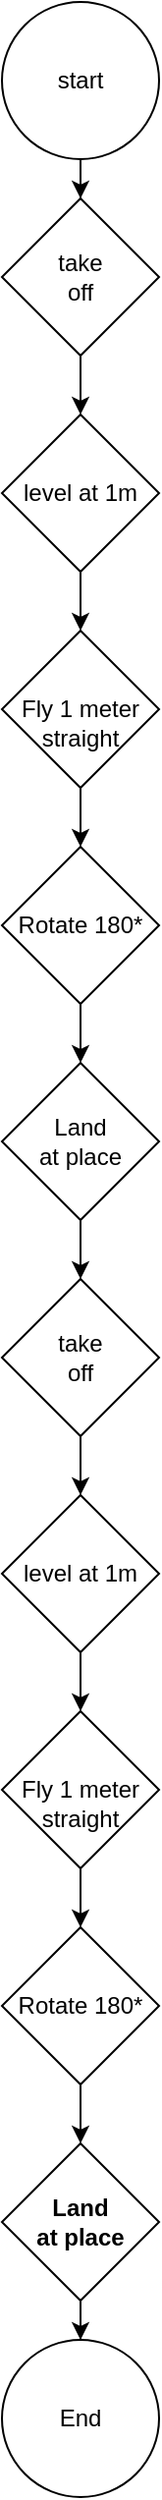 <mxfile version="13.6.2" type="device"><diagram id="barZakor4AVt-e_W5364" name="Page-1"><mxGraphModel dx="1205" dy="696" grid="1" gridSize="10" guides="1" tooltips="1" connect="1" arrows="1" fold="1" page="1" pageScale="1" pageWidth="827" pageHeight="1169" math="0" shadow="0"><root><mxCell id="0"/><mxCell id="1" parent="0"/><mxCell id="zGw09L1moxDsz5xkCMjM-11" value="" style="edgeStyle=orthogonalEdgeStyle;rounded=0;orthogonalLoop=1;jettySize=auto;html=1;" edge="1" parent="1" source="zGw09L1moxDsz5xkCMjM-1" target="zGw09L1moxDsz5xkCMjM-2"><mxGeometry relative="1" as="geometry"/></mxCell><mxCell id="zGw09L1moxDsz5xkCMjM-1" value="start" style="ellipse;whiteSpace=wrap;html=1;aspect=fixed;" vertex="1" parent="1"><mxGeometry x="374" y="190" width="80" height="80" as="geometry"/></mxCell><mxCell id="zGw09L1moxDsz5xkCMjM-4" value="" style="edgeStyle=orthogonalEdgeStyle;rounded=0;orthogonalLoop=1;jettySize=auto;html=1;" edge="1" parent="1" source="zGw09L1moxDsz5xkCMjM-2" target="zGw09L1moxDsz5xkCMjM-3"><mxGeometry relative="1" as="geometry"/></mxCell><mxCell id="zGw09L1moxDsz5xkCMjM-2" value="take&lt;br&gt;off" style="rhombus;whiteSpace=wrap;html=1;" vertex="1" parent="1"><mxGeometry x="374" y="290" width="80" height="80" as="geometry"/></mxCell><mxCell id="zGw09L1moxDsz5xkCMjM-6" value="" style="edgeStyle=orthogonalEdgeStyle;rounded=0;orthogonalLoop=1;jettySize=auto;html=1;" edge="1" parent="1" source="zGw09L1moxDsz5xkCMjM-3" target="zGw09L1moxDsz5xkCMjM-5"><mxGeometry relative="1" as="geometry"/></mxCell><mxCell id="zGw09L1moxDsz5xkCMjM-3" value="level at 1m" style="rhombus;whiteSpace=wrap;html=1;" vertex="1" parent="1"><mxGeometry x="374" y="400" width="80" height="80" as="geometry"/></mxCell><mxCell id="zGw09L1moxDsz5xkCMjM-8" value="" style="edgeStyle=orthogonalEdgeStyle;rounded=0;orthogonalLoop=1;jettySize=auto;html=1;" edge="1" parent="1" source="zGw09L1moxDsz5xkCMjM-5" target="zGw09L1moxDsz5xkCMjM-7"><mxGeometry relative="1" as="geometry"/></mxCell><mxCell id="zGw09L1moxDsz5xkCMjM-5" value="&lt;br&gt;Fly 1 meter straight" style="rhombus;whiteSpace=wrap;html=1;" vertex="1" parent="1"><mxGeometry x="374" y="510" width="80" height="80" as="geometry"/></mxCell><mxCell id="zGw09L1moxDsz5xkCMjM-10" value="" style="edgeStyle=orthogonalEdgeStyle;rounded=0;orthogonalLoop=1;jettySize=auto;html=1;" edge="1" parent="1" source="zGw09L1moxDsz5xkCMjM-7" target="zGw09L1moxDsz5xkCMjM-9"><mxGeometry relative="1" as="geometry"/></mxCell><mxCell id="zGw09L1moxDsz5xkCMjM-7" value="Rotate 180*" style="rhombus;whiteSpace=wrap;html=1;" vertex="1" parent="1"><mxGeometry x="374" y="620" width="80" height="80" as="geometry"/></mxCell><mxCell id="zGw09L1moxDsz5xkCMjM-21" value="" style="edgeStyle=orthogonalEdgeStyle;rounded=0;orthogonalLoop=1;jettySize=auto;html=1;" edge="1" parent="1" source="zGw09L1moxDsz5xkCMjM-9" target="zGw09L1moxDsz5xkCMjM-13"><mxGeometry relative="1" as="geometry"/></mxCell><mxCell id="zGw09L1moxDsz5xkCMjM-9" value="Land &lt;br&gt;at place" style="rhombus;whiteSpace=wrap;html=1;" vertex="1" parent="1"><mxGeometry x="374" y="730" width="80" height="80" as="geometry"/></mxCell><mxCell id="zGw09L1moxDsz5xkCMjM-12" value="" style="edgeStyle=orthogonalEdgeStyle;rounded=0;orthogonalLoop=1;jettySize=auto;html=1;" edge="1" parent="1" source="zGw09L1moxDsz5xkCMjM-13" target="zGw09L1moxDsz5xkCMjM-15"><mxGeometry relative="1" as="geometry"/></mxCell><mxCell id="zGw09L1moxDsz5xkCMjM-13" value="take&lt;br&gt;off" style="rhombus;whiteSpace=wrap;html=1;" vertex="1" parent="1"><mxGeometry x="374" y="840" width="80" height="80" as="geometry"/></mxCell><mxCell id="zGw09L1moxDsz5xkCMjM-14" value="" style="edgeStyle=orthogonalEdgeStyle;rounded=0;orthogonalLoop=1;jettySize=auto;html=1;" edge="1" parent="1" source="zGw09L1moxDsz5xkCMjM-15" target="zGw09L1moxDsz5xkCMjM-17"><mxGeometry relative="1" as="geometry"/></mxCell><mxCell id="zGw09L1moxDsz5xkCMjM-15" value="level at 1m" style="rhombus;whiteSpace=wrap;html=1;" vertex="1" parent="1"><mxGeometry x="374" y="950" width="80" height="80" as="geometry"/></mxCell><mxCell id="zGw09L1moxDsz5xkCMjM-16" value="" style="edgeStyle=orthogonalEdgeStyle;rounded=0;orthogonalLoop=1;jettySize=auto;html=1;" edge="1" parent="1" source="zGw09L1moxDsz5xkCMjM-17" target="zGw09L1moxDsz5xkCMjM-19"><mxGeometry relative="1" as="geometry"/></mxCell><mxCell id="zGw09L1moxDsz5xkCMjM-17" value="&lt;br&gt;Fly 1 meter straight" style="rhombus;whiteSpace=wrap;html=1;" vertex="1" parent="1"><mxGeometry x="374" y="1060" width="80" height="80" as="geometry"/></mxCell><mxCell id="zGw09L1moxDsz5xkCMjM-18" value="" style="edgeStyle=orthogonalEdgeStyle;rounded=0;orthogonalLoop=1;jettySize=auto;html=1;" edge="1" parent="1" source="zGw09L1moxDsz5xkCMjM-19" target="zGw09L1moxDsz5xkCMjM-20"><mxGeometry relative="1" as="geometry"/></mxCell><mxCell id="zGw09L1moxDsz5xkCMjM-19" value="Rotate 180*" style="rhombus;whiteSpace=wrap;html=1;" vertex="1" parent="1"><mxGeometry x="374" y="1170" width="80" height="80" as="geometry"/></mxCell><mxCell id="zGw09L1moxDsz5xkCMjM-25" value="" style="edgeStyle=orthogonalEdgeStyle;rounded=0;orthogonalLoop=1;jettySize=auto;html=1;" edge="1" parent="1" source="zGw09L1moxDsz5xkCMjM-20" target="zGw09L1moxDsz5xkCMjM-24"><mxGeometry relative="1" as="geometry"/></mxCell><mxCell id="zGw09L1moxDsz5xkCMjM-20" value="&lt;b&gt;Land &lt;br&gt;at place&lt;/b&gt;" style="rhombus;whiteSpace=wrap;html=1;" vertex="1" parent="1"><mxGeometry x="374" y="1280" width="80" height="80" as="geometry"/></mxCell><mxCell id="zGw09L1moxDsz5xkCMjM-24" value="End" style="ellipse;whiteSpace=wrap;html=1;aspect=fixed;" vertex="1" parent="1"><mxGeometry x="374" y="1380" width="80" height="80" as="geometry"/></mxCell></root></mxGraphModel></diagram></mxfile>